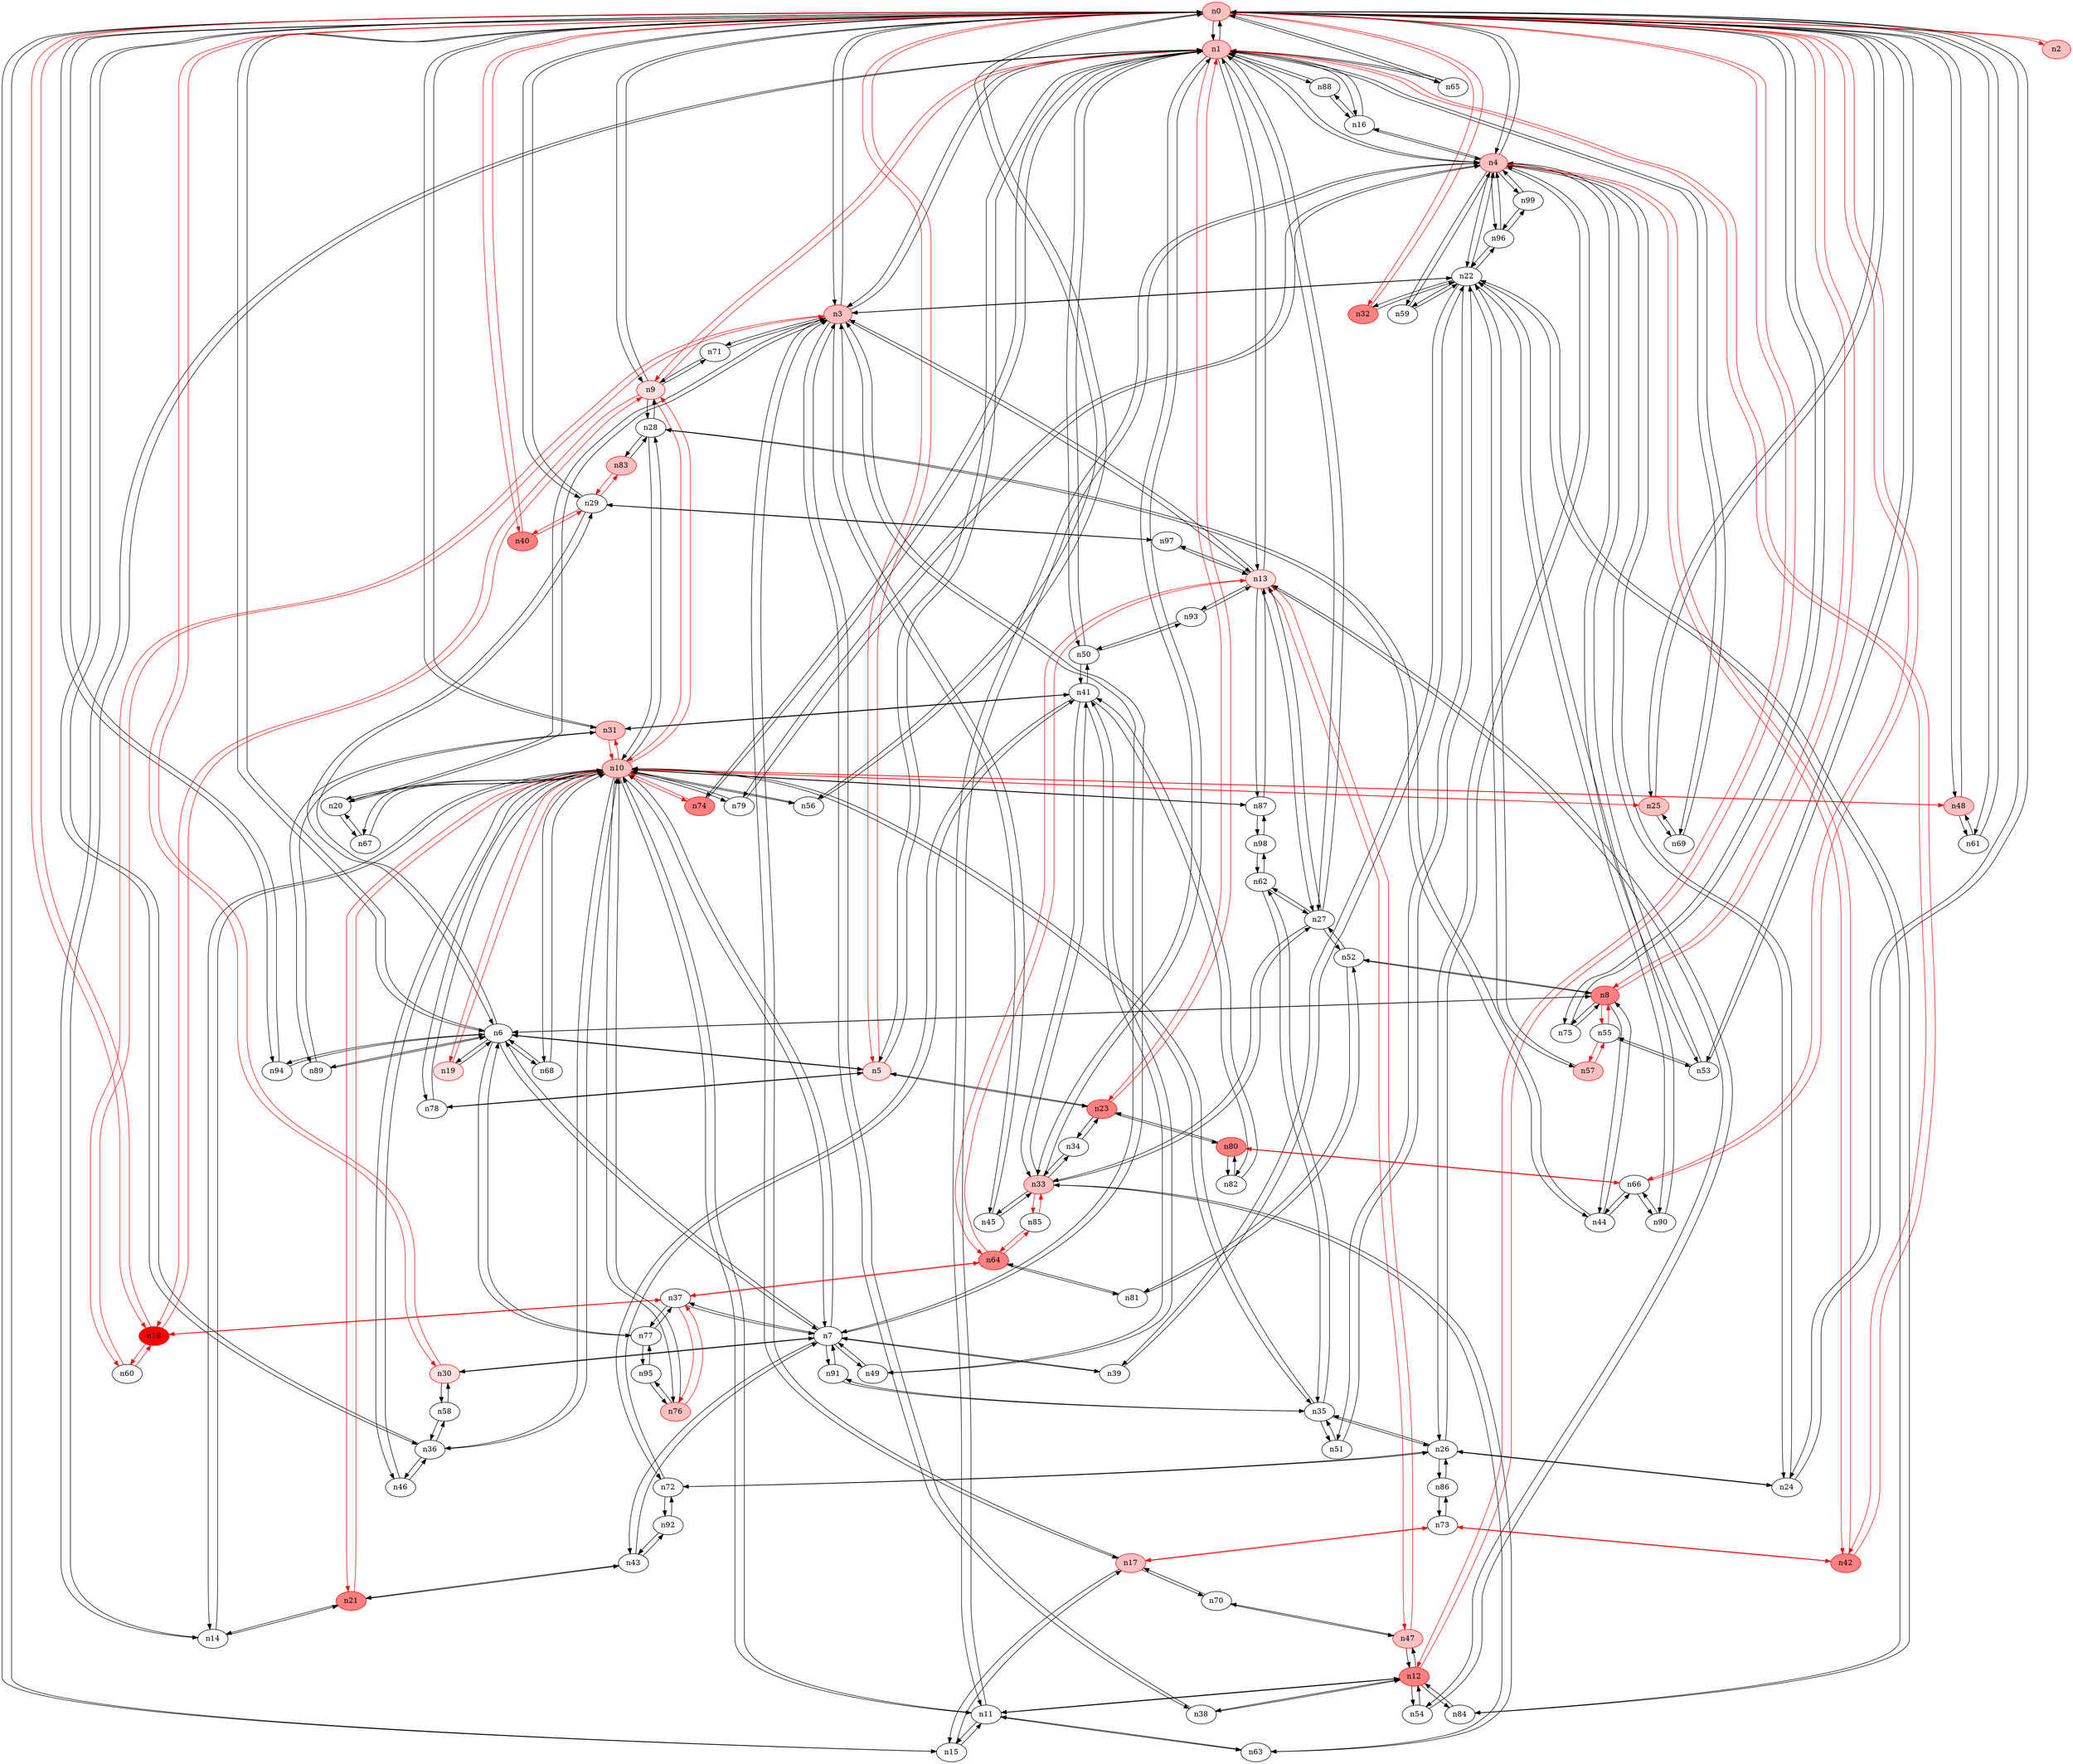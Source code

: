 strict digraph {
n0 [type=host, color="#FF0000", style=filled, fillcolor="#FFC0C0"];
n1 [type=host, color="#FF0000", style=filled, fillcolor="#FFC0C0"];
n2 [type=host, color="#FF0000", style=filled, fillcolor="#FFC0C0"];
n3 [type=host, color="#FF0000", style=filled, fillcolor="#FFC0C0"];
n4 [type=host, color="#FF0000", style=filled, fillcolor="#FFC0C0"];
n5 [type=host, color="#FF0000", style=filled, fillcolor="#FFE0E0"];
n6 [type=switch];
n8 [type=switch, color="#FF0000", style=filled, fillcolor="#FF8080"];
n9 [type=host, color="#FF0000", style=filled, fillcolor="#FFE0E0"];
n12 [type=host, color="#FF0000", style=filled, fillcolor="#FF8080"];
n15 [type=switch];
n18 [type=host, color="#FF0000", style=filled, fillcolor="#FF0000"];
n24 [type=switch];
n25 [type=host, color="#FF0000", style=filled, fillcolor="#FFC0C0"];
n29 [type=switch];
n30 [type=host, color="#FF0000", style=filled, fillcolor="#FFE0E0"];
n31 [type=host, color="#FF0000", style=filled, fillcolor="#FFC0C0"];
n32 [type=host, color="#FF0000", style=filled, fillcolor="#FF8080"];
n36 [type=switch];
n40 [type=switch, color="#FF0000", style=filled, fillcolor="#FF8080"];
n48 [type=host, color="#FF0000", style=filled, fillcolor="#FFC0C0"];
n53 [type=switch];
n56 [type=switch];
n61 [type=switch];
n65 [type=switch];
n66 [type=switch];
n75 [type=switch];
n94 [type=switch];
n13 [type=host, color="#FF0000", style=filled, fillcolor="#FFE0E0"];
n14 [type=switch];
n16 [type=switch];
n23 [type=host, color="#FF0000", style=filled, fillcolor="#FF8080"];
n27 [type=switch];
n33 [type=host, color="#FF0000", style=filled, fillcolor="#FFC0C0"];
n42 [type=host, color="#FF0000", style=filled, fillcolor="#FF8080"];
n50 [type=switch];
n69 [type=switch];
n74 [type=switch, color="#FF0000", style=filled, fillcolor="#FF8080"];
n88 [type=switch];
n7 [type=switch];
n17 [type=host, color="#FF0000", style=filled, fillcolor="#FFC0C0"];
n20 [type=switch];
n22 [type=switch];
n38 [type=switch];
n45 [type=switch];
n60 [type=switch];
n71 [type=switch];
n11 [type=switch];
n26 [type=switch];
n59 [type=switch];
n79 [type=switch];
n96 [type=switch];
n99 [type=switch];
n78 [type=switch];
n19 [type=host, color="#FF0000", style=filled, fillcolor="#FFE0E0"];
n68 [type=switch];
n77 [type=switch];
n89 [type=switch];
n10 [type=switch, color="#FF0000", style=filled, fillcolor="#FFC0C0"];
n37 [type=switch];
n39 [type=switch];
n43 [type=switch];
n49 [type=switch];
n91 [type=switch];
n44 [type=switch];
n52 [type=switch];
n55 [type=switch];
n28 [type=switch];
n21 [type=switch, color="#FF0000", style=filled, fillcolor="#FF8080"];
n35 [type=switch];
n46 [type=switch];
n67 [type=switch];
n76 [type=host, color="#FF0000", style=filled, fillcolor="#FFC0C0"];
n87 [type=switch];
n63 [type=switch];
n47 [type=switch, color="#FF0000", style=filled, fillcolor="#FFC0C0"];
n54 [type=switch];
n84 [type=switch];
n64 [type=host, color="#FF0000", style=filled, fillcolor="#FF8080"];
n93 [type=switch];
n97 [type=switch];
n70 [type=switch];
n73 [type=switch];
n51 [type=switch];
n57 [type=host, color="#FF0000", style=filled, fillcolor="#FFC0C0"];
n90 [type=switch];
n34 [type=switch];
n80 [type=host, color="#FF0000", style=filled, fillcolor="#FF8080"];
n72 [type=switch];
n86 [type=switch];
n62 [type=switch];
n83 [type=host, color="#FF0000", style=filled, fillcolor="#FFC0C0"];
n58 [type=switch];
n41 [type=switch];
n85 [type=switch];
n82 [type=switch];
n92 [type=switch];
n81 [type=switch];
n98 [type=switch];
n95 [type=switch];
n0 -> n1 [src_port=0, dst_port=0];
n0 -> n2 [src_port=0, dst_port=0, color="#FF0000"];
n0 -> n3 [src_port=0, dst_port=0];
n0 -> n4 [src_port=0, dst_port=0];
n0 -> n5 [src_port=0, dst_port=0, color="#FF0000"];
n0 -> n6 [src_port=0, dst_port=0];
n0 -> n8 [src_port=0, dst_port=0, color="#FF0000"];
n0 -> n9 [src_port=0, dst_port=0];
n0 -> n12 [src_port=0, dst_port=0, color="#FF0000"];
n0 -> n15 [src_port=0, dst_port=0];
n0 -> n18 [src_port=0, dst_port=0, color="#FF0000"];
n0 -> n24 [src_port=0, dst_port=0];
n0 -> n25 [src_port=0, dst_port=0];
n0 -> n29 [src_port=0, dst_port=0];
n0 -> n30 [src_port=0, dst_port=0, color="#FF0000"];
n0 -> n31 [src_port=0, dst_port=0];
n0 -> n32 [src_port=0, dst_port=0, color="#FF0000"];
n0 -> n36 [src_port=0, dst_port=0];
n0 -> n40 [src_port=0, dst_port=0, color="#FF0000"];
n0 -> n48 [src_port=0, dst_port=0];
n0 -> n53 [src_port=0, dst_port=0];
n0 -> n56 [src_port=0, dst_port=0];
n0 -> n61 [src_port=0, dst_port=0];
n0 -> n65 [src_port=0, dst_port=0];
n0 -> n66 [src_port=0, dst_port=0, color="#FF0000"];
n0 -> n75 [src_port=0, dst_port=0];
n0 -> n94 [src_port=0, dst_port=0];
n1 -> n0 [src_port=0, dst_port=0];
n1 -> n3 [src_port=0, dst_port=0];
n1 -> n4 [src_port=0, dst_port=0];
n1 -> n5 [src_port=0, dst_port=0];
n1 -> n9 [src_port=0, dst_port=0, color="#FF0000"];
n1 -> n65 [src_port=0, dst_port=0];
n1 -> n13 [src_port=0, dst_port=0];
n1 -> n14 [src_port=0, dst_port=0];
n1 -> n16 [src_port=0, dst_port=0];
n1 -> n23 [src_port=0, dst_port=0, color="#FF0000"];
n1 -> n27 [src_port=0, dst_port=0];
n1 -> n33 [src_port=0, dst_port=0];
n1 -> n42 [src_port=0, dst_port=0, color="#FF0000"];
n1 -> n50 [src_port=0, dst_port=0];
n1 -> n69 [src_port=0, dst_port=0];
n1 -> n74 [src_port=0, dst_port=0];
n1 -> n88 [src_port=0, dst_port=0];
n2 -> n0 [src_port=0, dst_port=0, color="#FF0000"];
n3 -> n0 [src_port=0, dst_port=0];
n3 -> n1 [src_port=0, dst_port=0];
n3 -> n13 [src_port=0, dst_port=0];
n3 -> n7 [src_port=0, dst_port=0];
n3 -> n17 [src_port=0, dst_port=0];
n3 -> n20 [src_port=0, dst_port=0];
n3 -> n22 [src_port=0, dst_port=0];
n3 -> n38 [src_port=0, dst_port=0];
n3 -> n45 [src_port=0, dst_port=0];
n3 -> n60 [src_port=0, dst_port=0, color="#FF0000"];
n3 -> n71 [src_port=0, dst_port=0];
n4 -> n0 [src_port=0, dst_port=0];
n4 -> n1 [src_port=0, dst_port=0];
n4 -> n24 [src_port=0, dst_port=0];
n4 -> n53 [src_port=0, dst_port=0];
n4 -> n16 [src_port=0, dst_port=0];
n4 -> n42 [src_port=0, dst_port=0, color="#FF0000"];
n4 -> n22 [src_port=0, dst_port=0];
n4 -> n11 [src_port=0, dst_port=0];
n4 -> n26 [src_port=0, dst_port=0];
n4 -> n59 [src_port=0, dst_port=0];
n4 -> n79 [src_port=0, dst_port=0];
n4 -> n96 [src_port=0, dst_port=0];
n4 -> n99 [src_port=0, dst_port=0];
n5 -> n0 [src_port=0, dst_port=0, color="#FF0000"];
n5 -> n1 [src_port=0, dst_port=0];
n5 -> n6 [src_port=0, dst_port=0];
n5 -> n23 [src_port=0, dst_port=0];
n5 -> n78 [src_port=0, dst_port=0];
n6 -> n0 [src_port=0, dst_port=0];
n6 -> n5 [src_port=0, dst_port=0];
n6 -> n8 [src_port=0, dst_port=0];
n6 -> n29 [src_port=0, dst_port=0];
n6 -> n94 [src_port=0, dst_port=0];
n6 -> n7 [src_port=0, dst_port=0];
n6 -> n19 [src_port=0, dst_port=0];
n6 -> n68 [src_port=0, dst_port=0];
n6 -> n77 [src_port=0, dst_port=0];
n6 -> n89 [src_port=0, dst_port=0];
n8 -> n0 [src_port=0, dst_port=0, color="#FF0000"];
n8 -> n6 [src_port=0, dst_port=0];
n8 -> n75 [src_port=0, dst_port=0];
n8 -> n44 [src_port=0, dst_port=0];
n8 -> n52 [src_port=0, dst_port=0];
n8 -> n55 [src_port=0, dst_port=0, color="#FF0000"];
n9 -> n0 [src_port=0, dst_port=0];
n9 -> n1 [src_port=0, dst_port=0, color="#FF0000"];
n9 -> n18 [src_port=0, dst_port=0, color="#FF0000"];
n9 -> n71 [src_port=0, dst_port=0];
n9 -> n10 [src_port=0, dst_port=0, color="#FF0000"];
n9 -> n28 [src_port=0, dst_port=0];
n12 -> n0 [src_port=0, dst_port=0, color="#FF0000"];
n12 -> n38 [src_port=0, dst_port=0];
n12 -> n11 [src_port=0, dst_port=0];
n12 -> n47 [src_port=0, dst_port=0];
n12 -> n54 [src_port=0, dst_port=0];
n12 -> n84 [src_port=0, dst_port=0];
n15 -> n0 [src_port=0, dst_port=0];
n15 -> n17 [src_port=0, dst_port=0];
n15 -> n11 [src_port=0, dst_port=0];
n18 -> n0 [src_port=0, dst_port=0, color="#FF0000"];
n18 -> n9 [src_port=0, dst_port=0, color="#FF0000"];
n18 -> n60 [src_port=0, dst_port=0, color="#FF0000"];
n18 -> n37 [src_port=0, dst_port=0, color="#FF0000"];
n24 -> n0 [src_port=0, dst_port=0];
n24 -> n4 [src_port=0, dst_port=0];
n24 -> n26 [src_port=0, dst_port=0];
n25 -> n0 [src_port=0, dst_port=0];
n25 -> n69 [src_port=0, dst_port=0];
n25 -> n10 [src_port=0, dst_port=0, color="#FF0000"];
n29 -> n0 [src_port=0, dst_port=0];
n29 -> n6 [src_port=0, dst_port=0];
n29 -> n40 [src_port=0, dst_port=0, color="#FF0000"];
n29 -> n97 [src_port=0, dst_port=0];
n29 -> n83 [src_port=0, dst_port=0, color="#FF0000"];
n30 -> n0 [src_port=0, dst_port=0, color="#FF0000"];
n30 -> n7 [src_port=0, dst_port=0];
n30 -> n58 [src_port=0, dst_port=0];
n31 -> n0 [src_port=0, dst_port=0];
n31 -> n89 [src_port=0, dst_port=0];
n31 -> n10 [src_port=0, dst_port=0, color="#FF0000"];
n31 -> n41 [src_port=0, dst_port=0];
n32 -> n0 [src_port=0, dst_port=0, color="#FF0000"];
n32 -> n22 [src_port=0, dst_port=0];
n36 -> n0 [src_port=0, dst_port=0];
n36 -> n10 [src_port=0, dst_port=0];
n36 -> n46 [src_port=0, dst_port=0];
n36 -> n58 [src_port=0, dst_port=0];
n40 -> n0 [src_port=0, dst_port=0, color="#FF0000"];
n40 -> n29 [src_port=0, dst_port=0, color="#FF0000"];
n48 -> n0 [src_port=0, dst_port=0];
n48 -> n61 [src_port=0, dst_port=0];
n48 -> n10 [src_port=0, dst_port=0, color="#FF0000"];
n53 -> n0 [src_port=0, dst_port=0];
n53 -> n4 [src_port=0, dst_port=0];
n53 -> n55 [src_port=0, dst_port=0];
n56 -> n0 [src_port=0, dst_port=0];
n56 -> n10 [src_port=0, dst_port=0];
n61 -> n0 [src_port=0, dst_port=0];
n61 -> n48 [src_port=0, dst_port=0];
n65 -> n0 [src_port=0, dst_port=0];
n65 -> n1 [src_port=0, dst_port=0];
n66 -> n0 [src_port=0, dst_port=0, color="#FF0000"];
n66 -> n44 [src_port=0, dst_port=0];
n66 -> n90 [src_port=0, dst_port=0];
n66 -> n80 [src_port=0, dst_port=0, color="#FF0000"];
n75 -> n0 [src_port=0, dst_port=0];
n75 -> n8 [src_port=0, dst_port=0];
n94 -> n0 [src_port=0, dst_port=0];
n94 -> n6 [src_port=0, dst_port=0];
n13 -> n1 [src_port=0, dst_port=0];
n13 -> n3 [src_port=0, dst_port=0];
n13 -> n27 [src_port=0, dst_port=0];
n13 -> n87 [src_port=0, dst_port=0];
n13 -> n47 [src_port=0, dst_port=0, color="#FF0000"];
n13 -> n54 [src_port=0, dst_port=0];
n13 -> n64 [src_port=0, dst_port=0, color="#FF0000"];
n13 -> n93 [src_port=0, dst_port=0];
n13 -> n97 [src_port=0, dst_port=0];
n14 -> n1 [src_port=0, dst_port=0];
n14 -> n10 [src_port=0, dst_port=0];
n14 -> n21 [src_port=0, dst_port=0];
n16 -> n1 [src_port=0, dst_port=0];
n16 -> n4 [src_port=0, dst_port=0];
n16 -> n88 [src_port=0, dst_port=0];
n23 -> n1 [src_port=0, dst_port=0, color="#FF0000"];
n23 -> n5 [src_port=0, dst_port=0];
n23 -> n34 [src_port=0, dst_port=0];
n23 -> n80 [src_port=0, dst_port=0];
n27 -> n1 [src_port=0, dst_port=0];
n27 -> n13 [src_port=0, dst_port=0];
n27 -> n33 [src_port=0, dst_port=0];
n27 -> n52 [src_port=0, dst_port=0];
n27 -> n62 [src_port=0, dst_port=0];
n33 -> n1 [src_port=0, dst_port=0];
n33 -> n27 [src_port=0, dst_port=0];
n33 -> n45 [src_port=0, dst_port=0];
n33 -> n63 [src_port=0, dst_port=0];
n33 -> n34 [src_port=0, dst_port=0];
n33 -> n41 [src_port=0, dst_port=0];
n33 -> n85 [src_port=0, dst_port=0, color="#FF0000"];
n42 -> n1 [src_port=0, dst_port=0, color="#FF0000"];
n42 -> n4 [src_port=0, dst_port=0, color="#FF0000"];
n42 -> n73 [src_port=0, dst_port=0, color="#FF0000"];
n50 -> n1 [src_port=0, dst_port=0];
n50 -> n93 [src_port=0, dst_port=0];
n50 -> n41 [src_port=0, dst_port=0];
n69 -> n1 [src_port=0, dst_port=0];
n69 -> n25 [src_port=0, dst_port=0];
n74 -> n1 [src_port=0, dst_port=0];
n74 -> n10 [src_port=0, dst_port=0, color="#FF0000"];
n88 -> n1 [src_port=0, dst_port=0];
n88 -> n16 [src_port=0, dst_port=0];
n7 -> n3 [src_port=0, dst_port=0];
n7 -> n6 [src_port=0, dst_port=0];
n7 -> n30 [src_port=0, dst_port=0];
n7 -> n10 [src_port=0, dst_port=0];
n7 -> n37 [src_port=0, dst_port=0];
n7 -> n39 [src_port=0, dst_port=0];
n7 -> n43 [src_port=0, dst_port=0];
n7 -> n49 [src_port=0, dst_port=0];
n7 -> n91 [src_port=0, dst_port=0];
n17 -> n3 [src_port=0, dst_port=0];
n17 -> n15 [src_port=0, dst_port=0];
n17 -> n70 [src_port=0, dst_port=0];
n17 -> n73 [src_port=0, dst_port=0, color="#FF0000"];
n20 -> n3 [src_port=0, dst_port=0];
n20 -> n10 [src_port=0, dst_port=0];
n20 -> n67 [src_port=0, dst_port=0];
n22 -> n3 [src_port=0, dst_port=0];
n22 -> n4 [src_port=0, dst_port=0];
n22 -> n32 [src_port=0, dst_port=0];
n22 -> n59 [src_port=0, dst_port=0];
n22 -> n96 [src_port=0, dst_port=0];
n22 -> n39 [src_port=0, dst_port=0];
n22 -> n84 [src_port=0, dst_port=0];
n22 -> n51 [src_port=0, dst_port=0];
n22 -> n57 [src_port=0, dst_port=0];
n22 -> n90 [src_port=0, dst_port=0];
n38 -> n3 [src_port=0, dst_port=0];
n38 -> n12 [src_port=0, dst_port=0];
n45 -> n3 [src_port=0, dst_port=0];
n45 -> n33 [src_port=0, dst_port=0];
n60 -> n3 [src_port=0, dst_port=0, color="#FF0000"];
n60 -> n18 [src_port=0, dst_port=0, color="#FF0000"];
n71 -> n3 [src_port=0, dst_port=0];
n71 -> n9 [src_port=0, dst_port=0];
n11 -> n4 [src_port=0, dst_port=0];
n11 -> n12 [src_port=0, dst_port=0];
n11 -> n15 [src_port=0, dst_port=0];
n11 -> n10 [src_port=0, dst_port=0];
n11 -> n63 [src_port=0, dst_port=0];
n26 -> n4 [src_port=0, dst_port=0];
n26 -> n24 [src_port=0, dst_port=0];
n26 -> n35 [src_port=0, dst_port=0];
n26 -> n72 [src_port=0, dst_port=0];
n26 -> n86 [src_port=0, dst_port=0];
n59 -> n4 [src_port=0, dst_port=0];
n59 -> n22 [src_port=0, dst_port=0];
n79 -> n4 [src_port=0, dst_port=0];
n79 -> n10 [src_port=0, dst_port=0];
n96 -> n4 [src_port=0, dst_port=0];
n96 -> n22 [src_port=0, dst_port=0];
n96 -> n99 [src_port=0, dst_port=0];
n99 -> n4 [src_port=0, dst_port=0];
n99 -> n96 [src_port=0, dst_port=0];
n78 -> n5 [src_port=0, dst_port=0];
n78 -> n10 [src_port=0, dst_port=0];
n19 -> n6 [src_port=0, dst_port=0];
n19 -> n10 [src_port=0, dst_port=0, color="#FF0000"];
n68 -> n6 [src_port=0, dst_port=0];
n68 -> n10 [src_port=0, dst_port=0];
n77 -> n6 [src_port=0, dst_port=0];
n77 -> n37 [src_port=0, dst_port=0];
n77 -> n95 [src_port=0, dst_port=0];
n89 -> n6 [src_port=0, dst_port=0];
n89 -> n31 [src_port=0, dst_port=0];
n10 -> n9 [src_port=0, dst_port=0, color="#FF0000"];
n10 -> n25 [src_port=0, dst_port=0, color="#FF0000"];
n10 -> n31 [src_port=0, dst_port=0, color="#FF0000"];
n10 -> n36 [src_port=0, dst_port=0];
n10 -> n48 [src_port=0, dst_port=0, color="#FF0000"];
n10 -> n56 [src_port=0, dst_port=0];
n10 -> n14 [src_port=0, dst_port=0];
n10 -> n74 [src_port=0, dst_port=0, color="#FF0000"];
n10 -> n7 [src_port=0, dst_port=0];
n10 -> n20 [src_port=0, dst_port=0];
n10 -> n11 [src_port=0, dst_port=0];
n10 -> n79 [src_port=0, dst_port=0];
n10 -> n78 [src_port=0, dst_port=0];
n10 -> n19 [src_port=0, dst_port=0, color="#FF0000"];
n10 -> n68 [src_port=0, dst_port=0];
n10 -> n28 [src_port=0, dst_port=0];
n10 -> n21 [src_port=0, dst_port=0, color="#FF0000"];
n10 -> n35 [src_port=0, dst_port=0];
n10 -> n46 [src_port=0, dst_port=0];
n10 -> n67 [src_port=0, dst_port=0];
n10 -> n76 [src_port=0, dst_port=0];
n10 -> n87 [src_port=0, dst_port=0];
n37 -> n18 [src_port=0, dst_port=0, color="#FF0000"];
n37 -> n7 [src_port=0, dst_port=0];
n37 -> n77 [src_port=0, dst_port=0];
n37 -> n76 [src_port=0, dst_port=0, color="#FF0000"];
n37 -> n64 [src_port=0, dst_port=0, color="#FF0000"];
n39 -> n7 [src_port=0, dst_port=0];
n39 -> n22 [src_port=0, dst_port=0];
n43 -> n7 [src_port=0, dst_port=0];
n43 -> n21 [src_port=0, dst_port=0];
n43 -> n92 [src_port=0, dst_port=0];
n49 -> n7 [src_port=0, dst_port=0];
n49 -> n41 [src_port=0, dst_port=0];
n91 -> n7 [src_port=0, dst_port=0];
n91 -> n35 [src_port=0, dst_port=0];
n44 -> n8 [src_port=0, dst_port=0];
n44 -> n66 [src_port=0, dst_port=0];
n44 -> n28 [src_port=0, dst_port=0];
n52 -> n8 [src_port=0, dst_port=0];
n52 -> n27 [src_port=0, dst_port=0];
n52 -> n81 [src_port=0, dst_port=0];
n55 -> n8 [src_port=0, dst_port=0, color="#FF0000"];
n55 -> n53 [src_port=0, dst_port=0];
n55 -> n57 [src_port=0, dst_port=0, color="#FF0000"];
n28 -> n9 [src_port=0, dst_port=0];
n28 -> n10 [src_port=0, dst_port=0];
n28 -> n44 [src_port=0, dst_port=0];
n28 -> n83 [src_port=0, dst_port=0];
n21 -> n14 [src_port=0, dst_port=0];
n21 -> n10 [src_port=0, dst_port=0, color="#FF0000"];
n21 -> n43 [src_port=0, dst_port=0];
n35 -> n26 [src_port=0, dst_port=0];
n35 -> n10 [src_port=0, dst_port=0];
n35 -> n91 [src_port=0, dst_port=0];
n35 -> n51 [src_port=0, dst_port=0];
n35 -> n62 [src_port=0, dst_port=0];
n46 -> n36 [src_port=0, dst_port=0];
n46 -> n10 [src_port=0, dst_port=0];
n67 -> n20 [src_port=0, dst_port=0];
n67 -> n10 [src_port=0, dst_port=0];
n76 -> n10 [src_port=0, dst_port=0];
n76 -> n37 [src_port=0, dst_port=0, color="#FF0000"];
n76 -> n95 [src_port=0, dst_port=0];
n87 -> n13 [src_port=0, dst_port=0];
n87 -> n10 [src_port=0, dst_port=0];
n87 -> n98 [src_port=0, dst_port=0];
n63 -> n33 [src_port=0, dst_port=0];
n63 -> n11 [src_port=0, dst_port=0];
n47 -> n12 [src_port=0, dst_port=0];
n47 -> n13 [src_port=0, dst_port=0, color="#FF0000"];
n47 -> n70 [src_port=0, dst_port=0];
n54 -> n12 [src_port=0, dst_port=0];
n54 -> n13 [src_port=0, dst_port=0];
n84 -> n12 [src_port=0, dst_port=0];
n84 -> n22 [src_port=0, dst_port=0];
n64 -> n13 [src_port=0, dst_port=0, color="#FF0000"];
n64 -> n37 [src_port=0, dst_port=0, color="#FF0000"];
n64 -> n85 [src_port=0, dst_port=0, color="#FF0000"];
n64 -> n81 [src_port=0, dst_port=0];
n93 -> n13 [src_port=0, dst_port=0];
n93 -> n50 [src_port=0, dst_port=0];
n97 -> n29 [src_port=0, dst_port=0];
n97 -> n13 [src_port=0, dst_port=0];
n70 -> n17 [src_port=0, dst_port=0];
n70 -> n47 [src_port=0, dst_port=0];
n73 -> n42 [src_port=0, dst_port=0, color="#FF0000"];
n73 -> n17 [src_port=0, dst_port=0, color="#FF0000"];
n73 -> n86 [src_port=0, dst_port=0];
n51 -> n22 [src_port=0, dst_port=0];
n51 -> n35 [src_port=0, dst_port=0];
n57 -> n22 [src_port=0, dst_port=0];
n57 -> n55 [src_port=0, dst_port=0, color="#FF0000"];
n90 -> n66 [src_port=0, dst_port=0];
n90 -> n22 [src_port=0, dst_port=0];
n34 -> n23 [src_port=0, dst_port=0];
n34 -> n33 [src_port=0, dst_port=0];
n80 -> n66 [src_port=0, dst_port=0, color="#FF0000"];
n80 -> n23 [src_port=0, dst_port=0];
n80 -> n82 [src_port=0, dst_port=0];
n72 -> n26 [src_port=0, dst_port=0];
n72 -> n41 [src_port=0, dst_port=0];
n72 -> n92 [src_port=0, dst_port=0];
n86 -> n26 [src_port=0, dst_port=0];
n86 -> n73 [src_port=0, dst_port=0];
n62 -> n27 [src_port=0, dst_port=0];
n62 -> n35 [src_port=0, dst_port=0];
n62 -> n98 [src_port=0, dst_port=0];
n83 -> n29 [src_port=0, dst_port=0, color="#FF0000"];
n83 -> n28 [src_port=0, dst_port=0];
n58 -> n30 [src_port=0, dst_port=0];
n58 -> n36 [src_port=0, dst_port=0];
n41 -> n31 [src_port=0, dst_port=0];
n41 -> n33 [src_port=0, dst_port=0];
n41 -> n50 [src_port=0, dst_port=0];
n41 -> n49 [src_port=0, dst_port=0];
n41 -> n72 [src_port=0, dst_port=0];
n41 -> n82 [src_port=0, dst_port=0];
n85 -> n33 [src_port=0, dst_port=0, color="#FF0000"];
n85 -> n64 [src_port=0, dst_port=0, color="#FF0000"];
n82 -> n80 [src_port=0, dst_port=0];
n82 -> n41 [src_port=0, dst_port=0];
n92 -> n43 [src_port=0, dst_port=0];
n92 -> n72 [src_port=0, dst_port=0];
n81 -> n52 [src_port=0, dst_port=0];
n81 -> n64 [src_port=0, dst_port=0];
n98 -> n87 [src_port=0, dst_port=0];
n98 -> n62 [src_port=0, dst_port=0];
n95 -> n77 [src_port=0, dst_port=0];
n95 -> n76 [src_port=0, dst_port=0];
}
